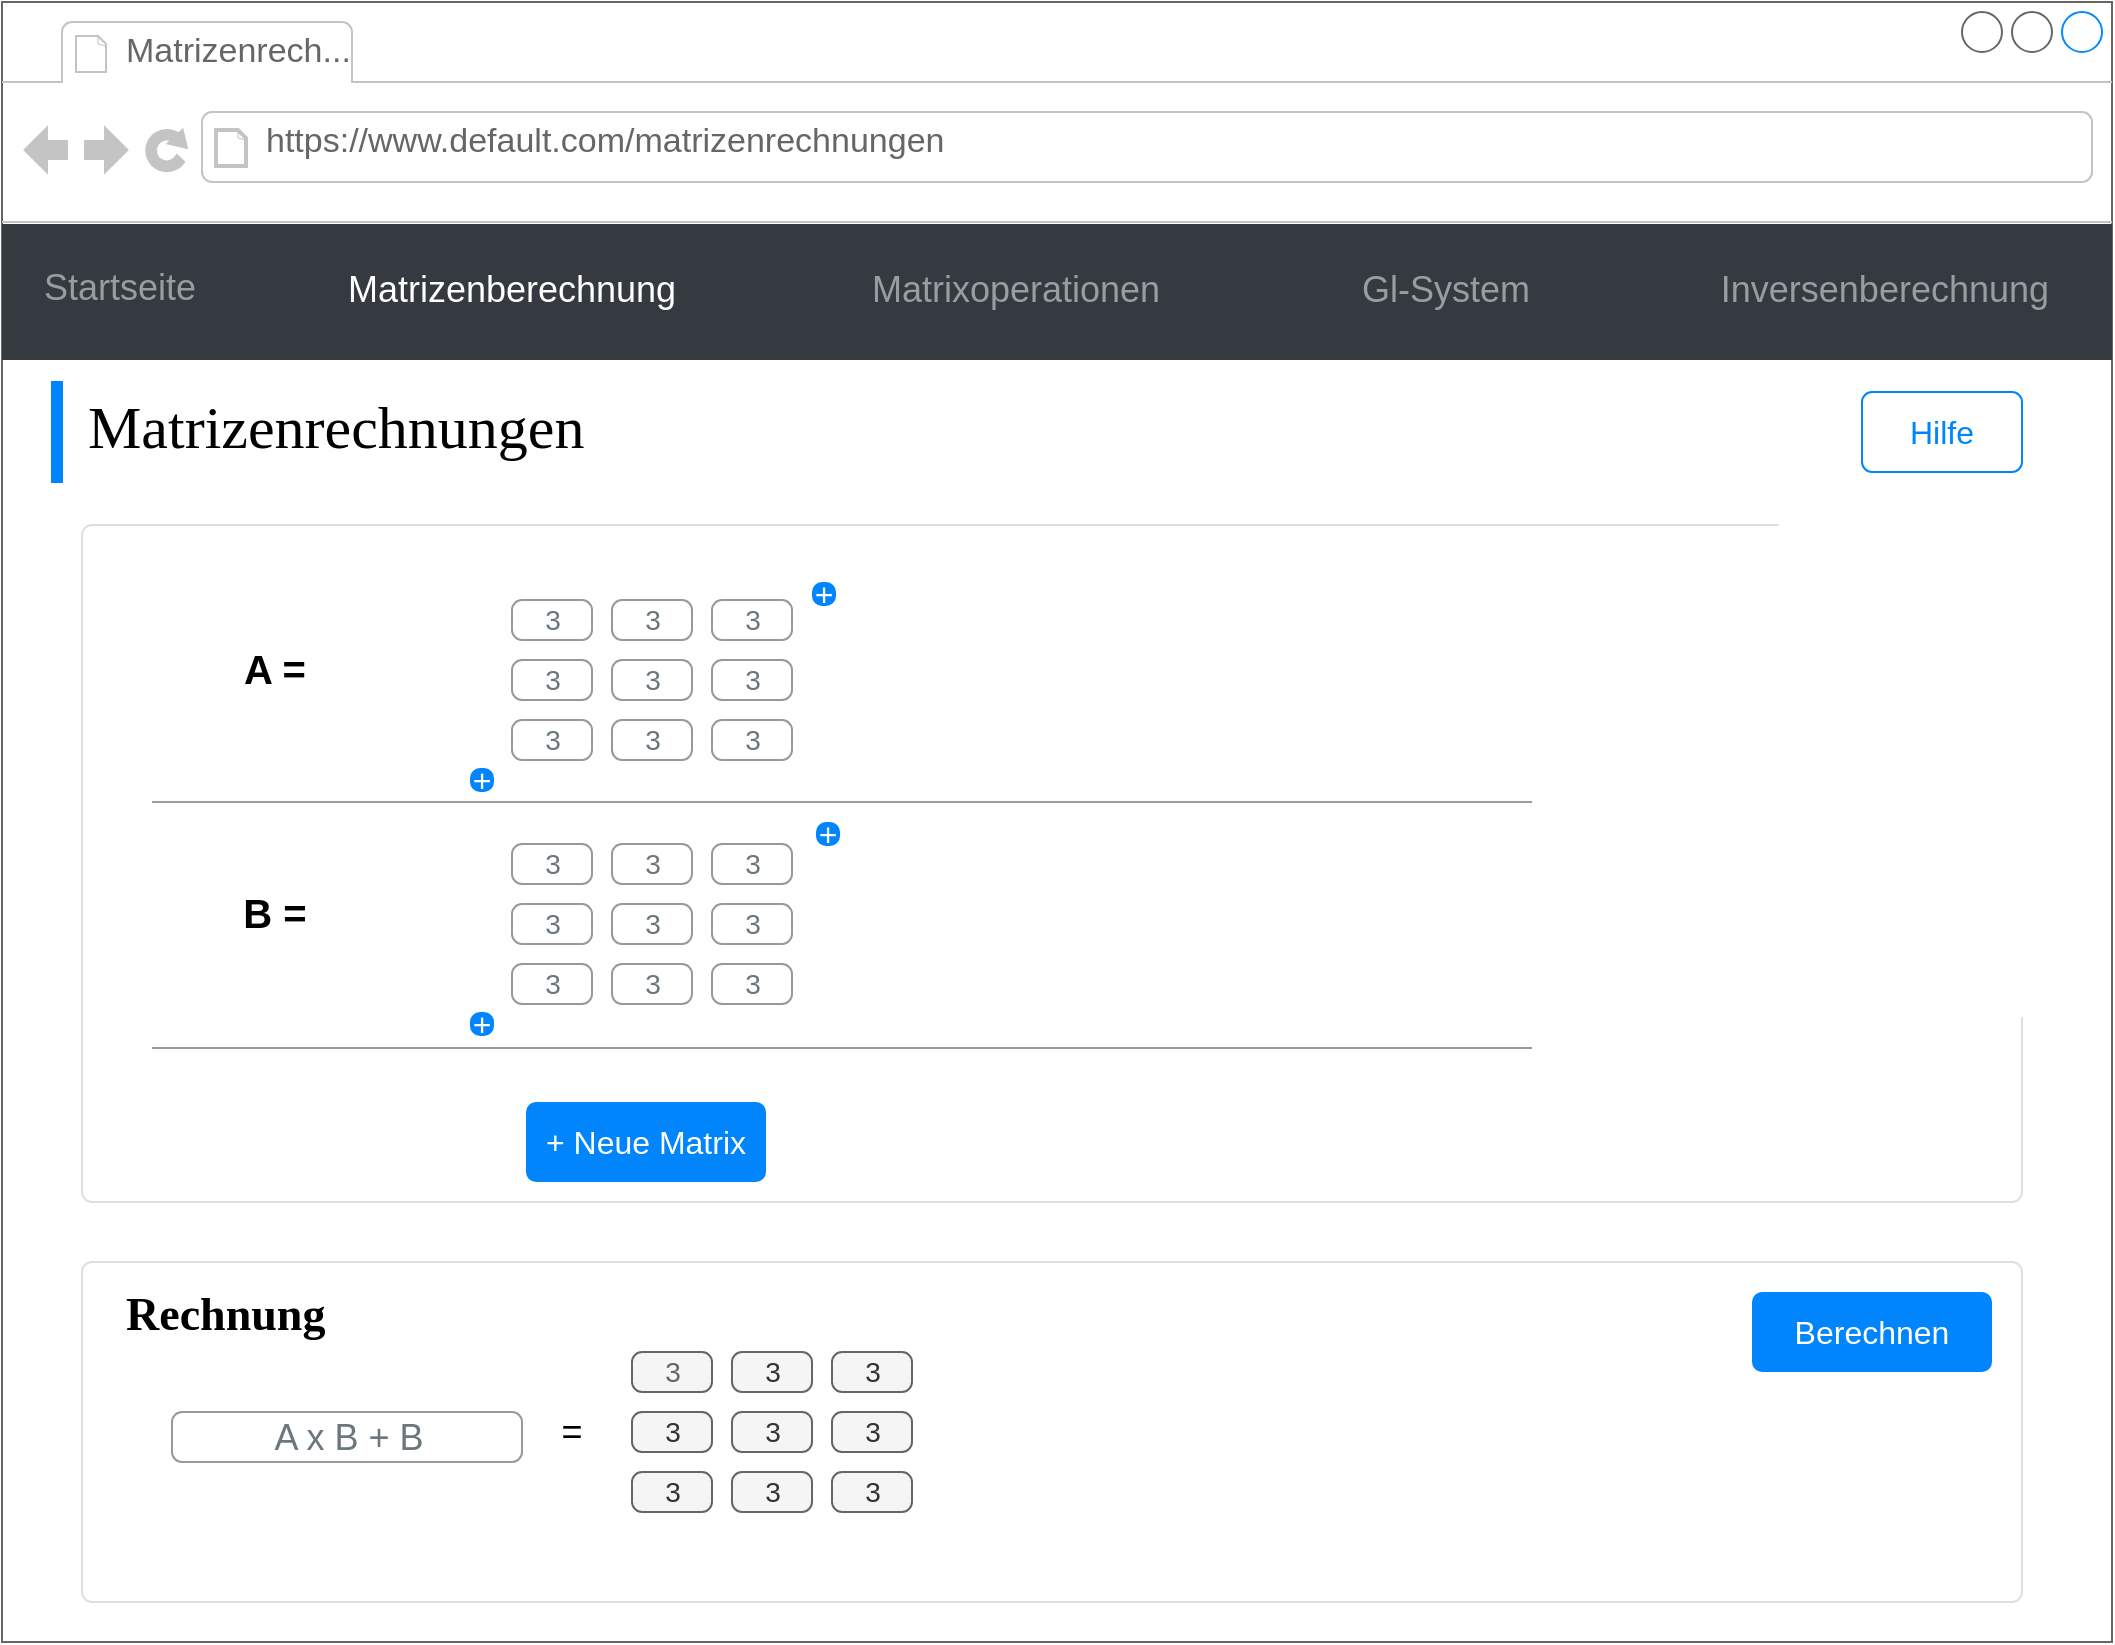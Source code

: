 <mxfile version="20.8.10" type="device"><diagram name="Page-1" id="2cc2dc42-3aac-f2a9-1cec-7a8b7cbee084"><mxGraphModel dx="1185" dy="783" grid="1" gridSize="10" guides="1" tooltips="1" connect="1" arrows="1" fold="1" page="1" pageScale="1" pageWidth="1100" pageHeight="850" background="#ffffff" math="1" shadow="0"><root><mxCell id="0"/><mxCell id="1" parent="0"/><mxCell id="7026571954dc6520-1" value="" style="strokeWidth=1;shadow=0;dashed=0;align=left;html=1;shape=mxgraph.mockup.containers.browserWindow;rSize=0;strokeColor=#666666;mainText=,;recursiveResize=0;rounded=0;labelBackgroundColor=none;fontFamily=Verdana;fontSize=12;spacing=2;" parent="1" vertex="1"><mxGeometry x="25" y="30" width="1055" height="820" as="geometry"/></mxCell><mxCell id="QDguyfTOq65qnd52G0NG-1" value="" style="html=1;shadow=0;dashed=0;shape=mxgraph.bootstrap.rrect;rSize=5;strokeColor=#DFDFDF;html=1;whiteSpace=wrap;fillColor=#ffffff;fontColor=#000000;verticalAlign=top;align=left;spacing=20;fontSize=14;" parent="7026571954dc6520-1" vertex="1"><mxGeometry x="40" y="630" width="970" height="170" as="geometry"/></mxCell><mxCell id="7026571954dc6520-2" value="Matrizenrech..." style="strokeWidth=1;shadow=0;dashed=0;align=center;html=1;shape=mxgraph.mockup.containers.anchor;fontSize=17;fontColor=#666666;align=left;" parent="7026571954dc6520-1" vertex="1"><mxGeometry x="60" y="12" width="110" height="26" as="geometry"/></mxCell><mxCell id="7026571954dc6520-3" value="&lt;div&gt;https://www.default.com/matrizenrechnungen&lt;/div&gt;" style="strokeWidth=1;shadow=0;dashed=0;align=center;html=1;shape=mxgraph.mockup.containers.anchor;rSize=0;fontSize=17;fontColor=#666666;align=left;" parent="7026571954dc6520-1" vertex="1"><mxGeometry x="130" y="60" width="360" height="20" as="geometry"/></mxCell><mxCell id="7026571954dc6520-4" value="Matrizenrechnungen" style="text;html=1;points=[];align=left;verticalAlign=top;spacingTop=-4;fontSize=30;fontFamily=Verdana" parent="7026571954dc6520-1" vertex="1"><mxGeometry x="41" y="192" width="340" height="50" as="geometry"/></mxCell><mxCell id="0P-cQMuzZWPa8T2g1WdS-19" value="&lt;font color=&quot;#0085fc&quot;&gt;Hilfe&lt;/font&gt;" style="html=1;shadow=0;dashed=0;shape=mxgraph.bootstrap.rrect;rSize=5;strokeColor=#0085FC;strokeWidth=1;fillColor=none;fontColor=#1CA5B8;whiteSpace=wrap;align=center;verticalAlign=middle;spacingLeft=0;fontStyle=0;fontSize=16;spacing=5;" parent="7026571954dc6520-1" vertex="1"><mxGeometry x="930" y="195" width="80" height="40" as="geometry"/></mxCell><mxCell id="0P-cQMuzZWPa8T2g1WdS-20" value="" style="html=1;shadow=0;dashed=0;shape=mxgraph.bootstrap.rrect;rSize=5;strokeColor=#DFDFDF;html=1;whiteSpace=wrap;fillColor=#ffffff;fontColor=#000000;verticalAlign=top;align=left;spacing=20;fontSize=14;" parent="7026571954dc6520-1" vertex="1"><mxGeometry x="40" y="261.5" width="970" height="338.5" as="geometry"/></mxCell><mxCell id="0P-cQMuzZWPa8T2g1WdS-211" value="" style="rounded=0;whiteSpace=wrap;html=1;strokeColor=#0085FC;fontSize=14;fontColor=#0085FC;fillColor=#0085FC;" parent="7026571954dc6520-1" vertex="1"><mxGeometry x="25" y="190" width="5" height="50" as="geometry"/></mxCell><mxCell id="IMQYepb-NI0ywas7L2Ls-179" value="" style="group" parent="7026571954dc6520-1" vertex="1" connectable="0"><mxGeometry x="85" y="278" width="322" height="117" as="geometry"/></mxCell><mxCell id="GPZdvEQd08FzQUA0tWmj-133" value="&amp;nbsp;+&amp;nbsp;" style="html=1;shadow=0;dashed=0;shape=mxgraph.bootstrap.rrect;rSize=5;strokeColor=none;strokeWidth=1;fillColor=#0085FC;fontColor=#FFFFFF;whiteSpace=wrap;align=center;verticalAlign=middle;spacingLeft=0;fontStyle=0;fontSize=16;spacing=5;rotation=0;labelPosition=center;verticalLabelPosition=middle;" parent="IMQYepb-NI0ywas7L2Ls-179" vertex="1"><mxGeometry x="149" y="105" width="12" height="12" as="geometry"/></mxCell><mxCell id="IMQYepb-NI0ywas7L2Ls-178" value="" style="group" parent="IMQYepb-NI0ywas7L2Ls-179" vertex="1" connectable="0"><mxGeometry y="21" width="310" height="80" as="geometry"/></mxCell><mxCell id="0P-cQMuzZWPa8T2g1WdS-28" value="3" style="html=1;shadow=0;dashed=0;shape=mxgraph.bootstrap.rrect;rSize=5;fillColor=#ffffff;strokeColor=#999999;align=center;spacing=15;fontSize=14;fontColor=#6C767D;" parent="IMQYepb-NI0ywas7L2Ls-178" vertex="1"><mxGeometry x="170" width="40" height="20" as="geometry"/></mxCell><mxCell id="0P-cQMuzZWPa8T2g1WdS-34" value="3" style="html=1;shadow=0;dashed=0;shape=mxgraph.bootstrap.rrect;rSize=5;fillColor=#ffffff;strokeColor=#999999;align=center;spacing=15;fontSize=14;fontColor=#6C767D;" parent="IMQYepb-NI0ywas7L2Ls-178" vertex="1"><mxGeometry x="170" y="30" width="40" height="20" as="geometry"/></mxCell><mxCell id="0P-cQMuzZWPa8T2g1WdS-35" value="3" style="html=1;shadow=0;dashed=0;shape=mxgraph.bootstrap.rrect;rSize=5;fillColor=#ffffff;strokeColor=#999999;align=center;spacing=15;fontSize=14;fontColor=#6C767D;" parent="IMQYepb-NI0ywas7L2Ls-178" vertex="1"><mxGeometry x="170" y="60" width="40" height="20" as="geometry"/></mxCell><mxCell id="0P-cQMuzZWPa8T2g1WdS-36" value="3" style="html=1;shadow=0;dashed=0;shape=mxgraph.bootstrap.rrect;rSize=5;fillColor=#ffffff;strokeColor=#999999;align=center;spacing=15;fontSize=14;fontColor=#6C767D;" parent="IMQYepb-NI0ywas7L2Ls-178" vertex="1"><mxGeometry x="220" width="40" height="20" as="geometry"/></mxCell><mxCell id="0P-cQMuzZWPa8T2g1WdS-38" value="3" style="html=1;shadow=0;dashed=0;shape=mxgraph.bootstrap.rrect;rSize=5;fillColor=#ffffff;strokeColor=#999999;align=center;spacing=15;fontSize=14;fontColor=#6C767D;" parent="IMQYepb-NI0ywas7L2Ls-178" vertex="1"><mxGeometry x="220" y="60" width="40" height="20" as="geometry"/></mxCell><mxCell id="0P-cQMuzZWPa8T2g1WdS-39" value="3" style="html=1;shadow=0;dashed=0;shape=mxgraph.bootstrap.rrect;rSize=5;fillColor=#ffffff;strokeColor=#999999;align=center;spacing=15;fontSize=14;fontColor=#6C767D;" parent="IMQYepb-NI0ywas7L2Ls-178" vertex="1"><mxGeometry x="270" width="40" height="20" as="geometry"/></mxCell><mxCell id="0P-cQMuzZWPa8T2g1WdS-40" value="3" style="html=1;shadow=0;dashed=0;shape=mxgraph.bootstrap.rrect;rSize=5;fillColor=#ffffff;strokeColor=#999999;align=center;spacing=15;fontSize=14;fontColor=#6C767D;" parent="IMQYepb-NI0ywas7L2Ls-178" vertex="1"><mxGeometry x="270" y="30" width="40" height="20" as="geometry"/></mxCell><mxCell id="0P-cQMuzZWPa8T2g1WdS-41" value="3" style="html=1;shadow=0;dashed=0;shape=mxgraph.bootstrap.rrect;rSize=5;fillColor=#ffffff;strokeColor=#999999;align=center;spacing=15;fontSize=14;fontColor=#6C767D;" parent="IMQYepb-NI0ywas7L2Ls-178" vertex="1"><mxGeometry x="270" y="60" width="40" height="20" as="geometry"/></mxCell><mxCell id="IMQYepb-NI0ywas7L2Ls-180" value="" style="group" parent="IMQYepb-NI0ywas7L2Ls-178" vertex="1" connectable="0"><mxGeometry y="19" width="260" height="31" as="geometry"/></mxCell><mxCell id="IMQYepb-NI0ywas7L2Ls-172" value="A =" style="text;html=1;strokeColor=none;fillColor=none;align=center;verticalAlign=middle;whiteSpace=wrap;rounded=0;fontSize=20;fontColor=#000000;fontStyle=1" parent="IMQYepb-NI0ywas7L2Ls-180" vertex="1"><mxGeometry width="103" height="30" as="geometry"/></mxCell><mxCell id="0P-cQMuzZWPa8T2g1WdS-37" value="3" style="html=1;shadow=0;dashed=0;shape=mxgraph.bootstrap.rrect;rSize=5;fillColor=#ffffff;strokeColor=#999999;align=center;spacing=15;fontSize=14;fontColor=#6C767D;" parent="IMQYepb-NI0ywas7L2Ls-180" vertex="1"><mxGeometry x="220" y="11" width="40" height="20" as="geometry"/></mxCell><mxCell id="IMQYepb-NI0ywas7L2Ls-177" value="" style="endArrow=none;html=1;rounded=0;strokeColor=#9C9C9C;movable=1;resizable=1;rotatable=1;deletable=1;editable=1;connectable=1;" parent="7026571954dc6520-1" edge="1"><mxGeometry width="50" height="50" relative="1" as="geometry"><mxPoint x="75" y="400" as="sourcePoint"/><mxPoint x="765" y="400" as="targetPoint"/></mxGeometry></mxCell><mxCell id="IMQYepb-NI0ywas7L2Ls-196" value="+ Neue Matrix" style="html=1;shadow=0;dashed=0;shape=mxgraph.bootstrap.rrect;rSize=5;strokeColor=none;strokeWidth=1;fillColor=#0085FC;fontColor=#FFFFFF;whiteSpace=wrap;align=center;verticalAlign=middle;spacingLeft=0;fontStyle=0;fontSize=16;spacing=5;" parent="7026571954dc6520-1" vertex="1"><mxGeometry x="262" y="550" width="120" height="40" as="geometry"/></mxCell><mxCell id="IMQYepb-NI0ywas7L2Ls-197" value="" style="endArrow=none;html=1;rounded=0;strokeColor=#9C9C9C;movable=1;resizable=1;rotatable=1;deletable=1;editable=1;connectable=1;" parent="7026571954dc6520-1" edge="1"><mxGeometry width="50" height="50" relative="1" as="geometry"><mxPoint x="75" y="523" as="sourcePoint"/><mxPoint x="765" y="523" as="targetPoint"/></mxGeometry></mxCell><mxCell id="IMQYepb-NI0ywas7L2Ls-199" value="Rechnung" style="text;html=1;points=[];align=left;verticalAlign=top;spacingTop=-4;fontSize=23;fontFamily=Verdana;fontStyle=1" parent="7026571954dc6520-1" vertex="1"><mxGeometry x="60" y="640" width="159" height="50" as="geometry"/></mxCell><mxCell id="IMQYepb-NI0ywas7L2Ls-200" value="Berechnen" style="html=1;shadow=0;dashed=0;shape=mxgraph.bootstrap.rrect;rSize=5;strokeColor=none;strokeWidth=1;fillColor=#0085FC;fontColor=#FFFFFF;whiteSpace=wrap;align=center;verticalAlign=middle;spacingLeft=0;fontStyle=0;fontSize=16;spacing=5;" parent="7026571954dc6520-1" vertex="1"><mxGeometry x="875" y="645" width="120" height="40" as="geometry"/></mxCell><mxCell id="IMQYepb-NI0ywas7L2Ls-181" value="" style="group" parent="7026571954dc6520-1" vertex="1" connectable="0"><mxGeometry x="85" y="400" width="322" height="117" as="geometry"/></mxCell><mxCell id="IMQYepb-NI0ywas7L2Ls-182" value="&amp;nbsp;+&amp;nbsp;" style="html=1;shadow=0;dashed=0;shape=mxgraph.bootstrap.rrect;rSize=5;strokeColor=none;strokeWidth=1;fillColor=#0085FC;fontColor=#FFFFFF;whiteSpace=wrap;align=center;verticalAlign=middle;spacingLeft=0;fontStyle=0;fontSize=16;spacing=5;rotation=0;labelPosition=center;verticalLabelPosition=middle;" parent="IMQYepb-NI0ywas7L2Ls-181" vertex="1"><mxGeometry x="149" y="105" width="12" height="12" as="geometry"/></mxCell><mxCell id="IMQYepb-NI0ywas7L2Ls-184" value="" style="group" parent="IMQYepb-NI0ywas7L2Ls-181" vertex="1" connectable="0"><mxGeometry y="21" width="310" height="80" as="geometry"/></mxCell><mxCell id="IMQYepb-NI0ywas7L2Ls-185" value="3" style="html=1;shadow=0;dashed=0;shape=mxgraph.bootstrap.rrect;rSize=5;fillColor=#ffffff;strokeColor=#999999;align=center;spacing=15;fontSize=14;fontColor=#6C767D;" parent="IMQYepb-NI0ywas7L2Ls-184" vertex="1"><mxGeometry x="170" width="40" height="20" as="geometry"/></mxCell><mxCell id="IMQYepb-NI0ywas7L2Ls-186" value="3" style="html=1;shadow=0;dashed=0;shape=mxgraph.bootstrap.rrect;rSize=5;fillColor=#ffffff;strokeColor=#999999;align=center;spacing=15;fontSize=14;fontColor=#6C767D;" parent="IMQYepb-NI0ywas7L2Ls-184" vertex="1"><mxGeometry x="170" y="30" width="40" height="20" as="geometry"/></mxCell><mxCell id="IMQYepb-NI0ywas7L2Ls-187" value="3" style="html=1;shadow=0;dashed=0;shape=mxgraph.bootstrap.rrect;rSize=5;fillColor=#ffffff;strokeColor=#999999;align=center;spacing=15;fontSize=14;fontColor=#6C767D;" parent="IMQYepb-NI0ywas7L2Ls-184" vertex="1"><mxGeometry x="170" y="60" width="40" height="20" as="geometry"/></mxCell><mxCell id="IMQYepb-NI0ywas7L2Ls-188" value="3" style="html=1;shadow=0;dashed=0;shape=mxgraph.bootstrap.rrect;rSize=5;fillColor=#ffffff;strokeColor=#999999;align=center;spacing=15;fontSize=14;fontColor=#6C767D;" parent="IMQYepb-NI0ywas7L2Ls-184" vertex="1"><mxGeometry x="220" width="40" height="20" as="geometry"/></mxCell><mxCell id="IMQYepb-NI0ywas7L2Ls-189" value="3" style="html=1;shadow=0;dashed=0;shape=mxgraph.bootstrap.rrect;rSize=5;fillColor=#ffffff;strokeColor=#999999;align=center;spacing=15;fontSize=14;fontColor=#6C767D;" parent="IMQYepb-NI0ywas7L2Ls-184" vertex="1"><mxGeometry x="220" y="60" width="40" height="20" as="geometry"/></mxCell><mxCell id="IMQYepb-NI0ywas7L2Ls-190" value="3" style="html=1;shadow=0;dashed=0;shape=mxgraph.bootstrap.rrect;rSize=5;fillColor=#ffffff;strokeColor=#999999;align=center;spacing=15;fontSize=14;fontColor=#6C767D;" parent="IMQYepb-NI0ywas7L2Ls-184" vertex="1"><mxGeometry x="270" width="40" height="20" as="geometry"/></mxCell><mxCell id="IMQYepb-NI0ywas7L2Ls-191" value="3" style="html=1;shadow=0;dashed=0;shape=mxgraph.bootstrap.rrect;rSize=5;fillColor=#ffffff;strokeColor=#999999;align=center;spacing=15;fontSize=14;fontColor=#6C767D;" parent="IMQYepb-NI0ywas7L2Ls-184" vertex="1"><mxGeometry x="270" y="30" width="40" height="20" as="geometry"/></mxCell><mxCell id="IMQYepb-NI0ywas7L2Ls-192" value="3" style="html=1;shadow=0;dashed=0;shape=mxgraph.bootstrap.rrect;rSize=5;fillColor=#ffffff;strokeColor=#999999;align=center;spacing=15;fontSize=14;fontColor=#6C767D;" parent="IMQYepb-NI0ywas7L2Ls-184" vertex="1"><mxGeometry x="270" y="60" width="40" height="20" as="geometry"/></mxCell><mxCell id="IMQYepb-NI0ywas7L2Ls-193" value="" style="group" parent="IMQYepb-NI0ywas7L2Ls-184" vertex="1" connectable="0"><mxGeometry y="19" width="260" height="31" as="geometry"/></mxCell><mxCell id="IMQYepb-NI0ywas7L2Ls-194" value="B =" style="text;html=1;strokeColor=none;fillColor=none;align=center;verticalAlign=middle;whiteSpace=wrap;rounded=0;fontSize=20;fontColor=#000000;fontStyle=1" parent="IMQYepb-NI0ywas7L2Ls-193" vertex="1"><mxGeometry width="103" height="30" as="geometry"/></mxCell><mxCell id="IMQYepb-NI0ywas7L2Ls-195" value="3" style="html=1;shadow=0;dashed=0;shape=mxgraph.bootstrap.rrect;rSize=5;fillColor=#ffffff;strokeColor=#999999;align=center;spacing=15;fontSize=14;fontColor=#6C767D;" parent="IMQYepb-NI0ywas7L2Ls-193" vertex="1"><mxGeometry x="220" y="11" width="40" height="20" as="geometry"/></mxCell><mxCell id="GPZdvEQd08FzQUA0tWmj-134" value="&amp;nbsp;+&amp;nbsp;" style="html=1;shadow=0;dashed=0;shape=mxgraph.bootstrap.rrect;rSize=5;strokeColor=none;strokeWidth=1;fillColor=#0085FC;fontColor=#FFFFFF;whiteSpace=wrap;align=center;verticalAlign=middle;spacingLeft=0;fontStyle=0;fontSize=16;spacing=5;rotation=0;labelPosition=center;verticalLabelPosition=middle;" parent="7026571954dc6520-1" vertex="1"><mxGeometry x="405" y="290" width="12" height="12" as="geometry"/></mxCell><mxCell id="IMQYepb-NI0ywas7L2Ls-183" value="&amp;nbsp;+&amp;nbsp;" style="html=1;shadow=0;dashed=0;shape=mxgraph.bootstrap.rrect;rSize=5;strokeColor=none;strokeWidth=1;fillColor=#0085FC;fontColor=#FFFFFF;whiteSpace=wrap;align=center;verticalAlign=middle;spacingLeft=0;fontStyle=0;fontSize=16;spacing=5;rotation=0;labelPosition=center;verticalLabelPosition=middle;" parent="7026571954dc6520-1" vertex="1"><mxGeometry x="407" y="410" width="12" height="12" as="geometry"/></mxCell><mxCell id="IMQYepb-NI0ywas7L2Ls-311" value="" style="group" parent="7026571954dc6520-1" vertex="1" connectable="0"><mxGeometry x="145" y="675" width="310" height="80" as="geometry"/></mxCell><mxCell id="IMQYepb-NI0ywas7L2Ls-312" value="&lt;font color=&quot;#666666&quot;&gt;3&lt;/font&gt;" style="html=1;shadow=0;dashed=0;shape=mxgraph.bootstrap.rrect;rSize=5;fillColor=#f5f5f5;strokeColor=#666666;align=center;spacing=15;fontSize=14;fontColor=#333333;" parent="IMQYepb-NI0ywas7L2Ls-311" vertex="1"><mxGeometry x="170" width="40" height="20" as="geometry"/></mxCell><mxCell id="IMQYepb-NI0ywas7L2Ls-313" value="3" style="html=1;shadow=0;dashed=0;shape=mxgraph.bootstrap.rrect;rSize=5;fillColor=#f5f5f5;strokeColor=#666666;align=center;spacing=15;fontSize=14;fontColor=#333333;" parent="IMQYepb-NI0ywas7L2Ls-311" vertex="1"><mxGeometry x="170" y="30" width="40" height="20" as="geometry"/></mxCell><mxCell id="IMQYepb-NI0ywas7L2Ls-314" value="3" style="html=1;shadow=0;dashed=0;shape=mxgraph.bootstrap.rrect;rSize=5;fillColor=#f5f5f5;strokeColor=#666666;align=center;spacing=15;fontSize=14;fontColor=#333333;" parent="IMQYepb-NI0ywas7L2Ls-311" vertex="1"><mxGeometry x="170" y="60" width="40" height="20" as="geometry"/></mxCell><mxCell id="IMQYepb-NI0ywas7L2Ls-315" value="3" style="html=1;shadow=0;dashed=0;shape=mxgraph.bootstrap.rrect;rSize=5;fillColor=#f5f5f5;strokeColor=#666666;align=center;spacing=15;fontSize=14;fontColor=#333333;" parent="IMQYepb-NI0ywas7L2Ls-311" vertex="1"><mxGeometry x="220" width="40" height="20" as="geometry"/></mxCell><mxCell id="IMQYepb-NI0ywas7L2Ls-316" value="3" style="html=1;shadow=0;dashed=0;shape=mxgraph.bootstrap.rrect;rSize=5;fillColor=#f5f5f5;strokeColor=#666666;align=center;spacing=15;fontSize=14;fontColor=#333333;" parent="IMQYepb-NI0ywas7L2Ls-311" vertex="1"><mxGeometry x="220" y="60" width="40" height="20" as="geometry"/></mxCell><mxCell id="IMQYepb-NI0ywas7L2Ls-317" value="3" style="html=1;shadow=0;dashed=0;shape=mxgraph.bootstrap.rrect;rSize=5;fillColor=#f5f5f5;strokeColor=#666666;align=center;spacing=15;fontSize=14;fontColor=#333333;" parent="IMQYepb-NI0ywas7L2Ls-311" vertex="1"><mxGeometry x="270" width="40" height="20" as="geometry"/></mxCell><mxCell id="IMQYepb-NI0ywas7L2Ls-318" value="3" style="html=1;shadow=0;dashed=0;shape=mxgraph.bootstrap.rrect;rSize=5;fillColor=#f5f5f5;strokeColor=#666666;align=center;spacing=15;fontSize=14;fontColor=#333333;" parent="IMQYepb-NI0ywas7L2Ls-311" vertex="1"><mxGeometry x="270" y="30" width="40" height="20" as="geometry"/></mxCell><mxCell id="IMQYepb-NI0ywas7L2Ls-319" value="3" style="html=1;shadow=0;dashed=0;shape=mxgraph.bootstrap.rrect;rSize=5;fillColor=#f5f5f5;strokeColor=#666666;align=center;spacing=15;fontSize=14;fontColor=#333333;" parent="IMQYepb-NI0ywas7L2Ls-311" vertex="1"><mxGeometry x="270" y="60" width="40" height="20" as="geometry"/></mxCell><mxCell id="IMQYepb-NI0ywas7L2Ls-320" value="3" style="html=1;shadow=0;dashed=0;shape=mxgraph.bootstrap.rrect;rSize=5;fillColor=#f5f5f5;strokeColor=#666666;align=center;spacing=15;fontSize=14;fontColor=#333333;" parent="IMQYepb-NI0ywas7L2Ls-311" vertex="1"><mxGeometry x="220" y="30" width="40" height="20" as="geometry"/></mxCell><mxCell id="IMQYepb-NI0ywas7L2Ls-198" value="&lt;font style=&quot;&quot;&gt;&lt;font style=&quot;font-size: 18px;&quot;&gt;A x B + B&lt;/font&gt;&lt;br&gt;&lt;/font&gt;" style="html=1;shadow=0;dashed=0;shape=mxgraph.bootstrap.rrect;rSize=5;fillColor=#ffffff;strokeColor=#999999;align=center;spacing=15;fontSize=14;fontColor=#6C767D;" parent="IMQYepb-NI0ywas7L2Ls-311" vertex="1"><mxGeometry x="-60" y="30" width="175" height="25" as="geometry"/></mxCell><mxCell id="QDguyfTOq65qnd52G0NG-2" value="=" style="text;html=1;strokeColor=none;fillColor=none;align=center;verticalAlign=middle;whiteSpace=wrap;rounded=0;fontSize=18;" parent="7026571954dc6520-1" vertex="1"><mxGeometry x="255" y="700" width="60" height="30" as="geometry"/></mxCell><mxCell id="ZgMEznwe55_2Jf7k7pKs-1" value="" style="html=1;shadow=0;dashed=0;fillColor=#343A40;strokeColor=none;fontSize=18;fontColor=#ffffff;align=left;spacing=15;" vertex="1" parent="1"><mxGeometry x="25" y="141" width="1055" height="68" as="geometry"/></mxCell><mxCell id="ZgMEznwe55_2Jf7k7pKs-2" value="Startseite" style="fillColor=none;strokeColor=none;fontSize=18;fontColor=#9A9DA0;align=center;" vertex="1" parent="ZgMEznwe55_2Jf7k7pKs-1"><mxGeometry width="70" height="40" relative="1" as="geometry"><mxPoint x="24" y="10" as="offset"/></mxGeometry></mxCell><mxCell id="ZgMEznwe55_2Jf7k7pKs-3" value="Matrizenberechnung" style="fillColor=none;strokeColor=none;fontSize=18;fontColor=#FFFFFF;align=center;" vertex="1" parent="ZgMEznwe55_2Jf7k7pKs-1"><mxGeometry width="70" height="40" relative="1" as="geometry"><mxPoint x="220" y="11" as="offset"/></mxGeometry></mxCell><mxCell id="ZgMEznwe55_2Jf7k7pKs-4" value="Matrixoperationen" style="fillColor=none;strokeColor=none;fontSize=18;fontColor=#9A9DA0;align=center;spacingRight=0;" vertex="1" parent="ZgMEznwe55_2Jf7k7pKs-1"><mxGeometry width="80" height="40" relative="1" as="geometry"><mxPoint x="467" y="11" as="offset"/></mxGeometry></mxCell><mxCell id="ZgMEznwe55_2Jf7k7pKs-5" value="Gl-System" style="fillColor=none;strokeColor=none;fontSize=18;fontColor=#9A9DA0;align=center;" vertex="1" parent="ZgMEznwe55_2Jf7k7pKs-1"><mxGeometry width="80" height="40" relative="1" as="geometry"><mxPoint x="682" y="11" as="offset"/></mxGeometry></mxCell><mxCell id="ZgMEznwe55_2Jf7k7pKs-6" value="Inversenberechnung" style="fillColor=none;strokeColor=none;fontSize=18;fontColor=#9A9DA0;align=center;" vertex="1" parent="ZgMEznwe55_2Jf7k7pKs-1"><mxGeometry x="901.271" y="11" width="80.381" height="40" as="geometry"/></mxCell></root></mxGraphModel></diagram></mxfile>